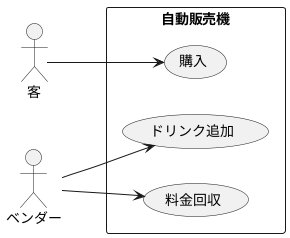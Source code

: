@startuml ユースケース図
left to right direction
actor 客 as c
actor ベンダー as b

rectangle 自動販売機{
usecase 購入
usecase ドリンク追加
usecase 料金回収
}

c --> 購入
b --> ドリンク追加
b --> 料金回収
@enduml